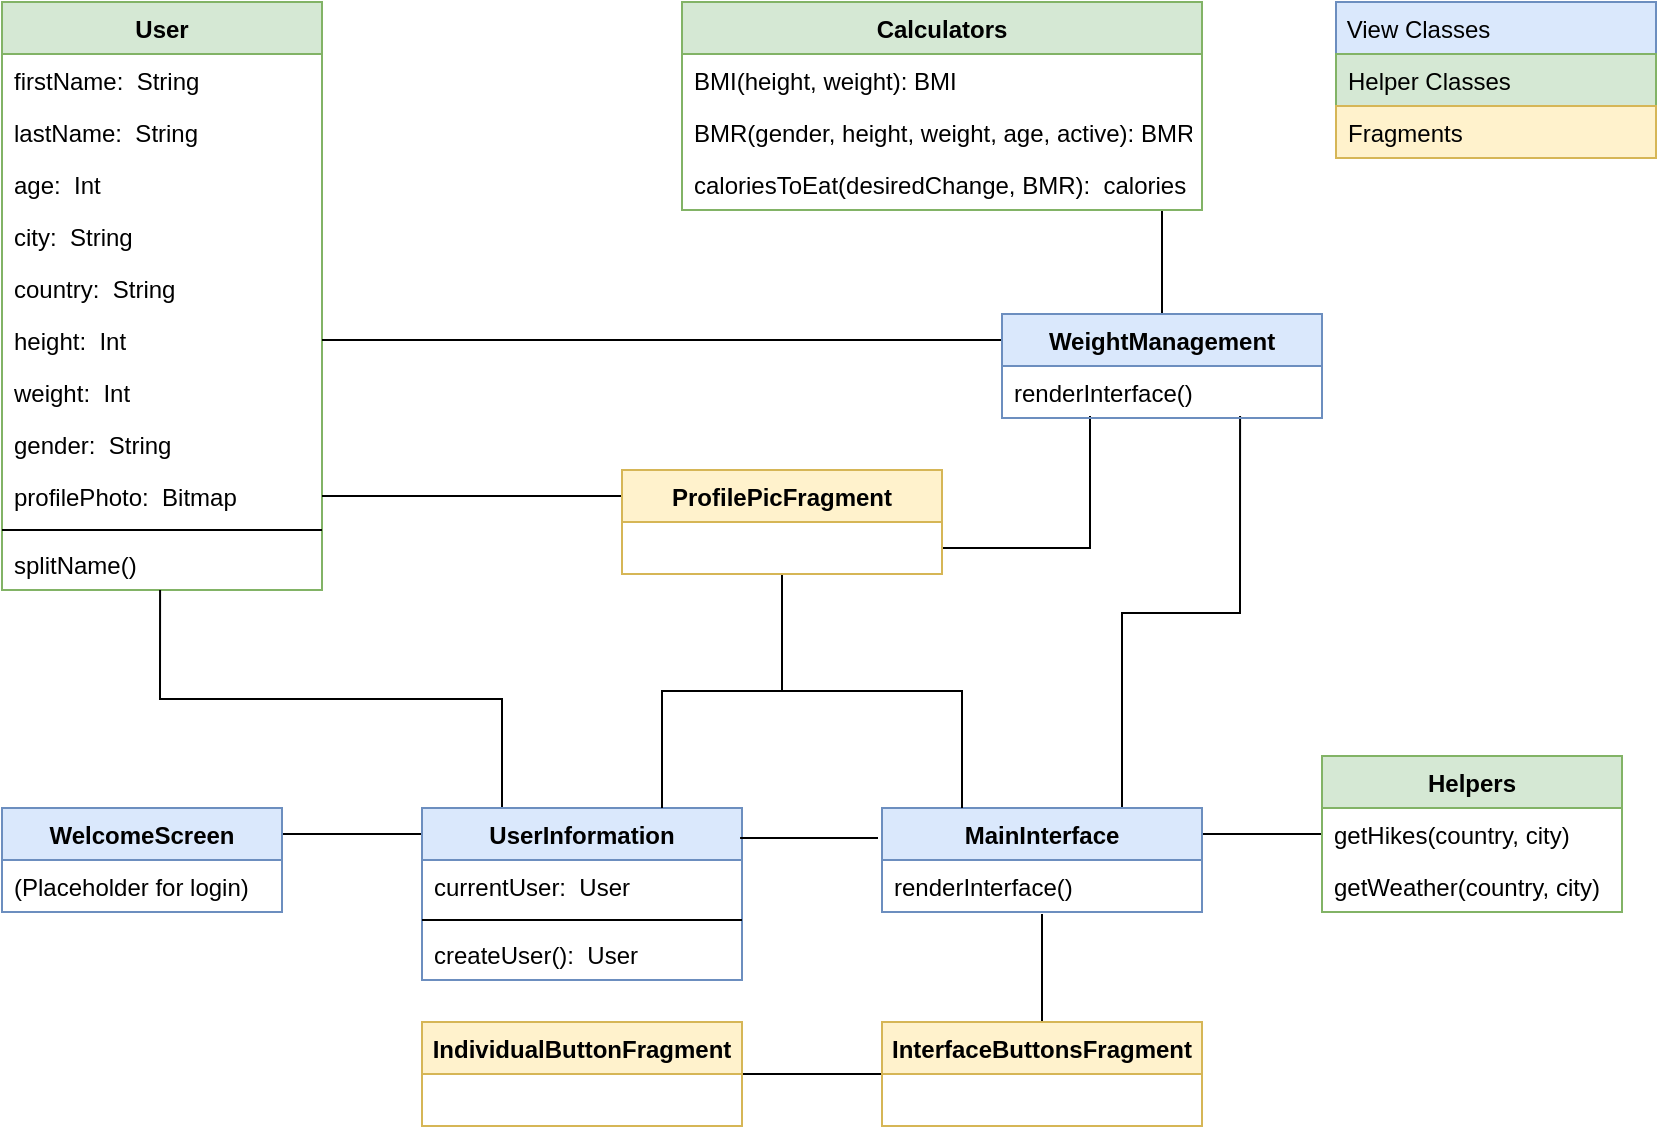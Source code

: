 <mxfile version="13.6.2" type="device"><diagram id="C5RBs43oDa-KdzZeNtuy" name="Page-1"><mxGraphModel dx="946" dy="680" grid="1" gridSize="10" guides="1" tooltips="1" connect="1" arrows="1" fold="1" page="1" pageScale="1" pageWidth="827" pageHeight="1169" math="0" shadow="0"><root><mxCell id="WIyWlLk6GJQsqaUBKTNV-0"/><mxCell id="WIyWlLk6GJQsqaUBKTNV-1" parent="WIyWlLk6GJQsqaUBKTNV-0"/><mxCell id="zkfFHV4jXpPFQw0GAbJ--0" value="User" style="swimlane;fontStyle=1;align=center;verticalAlign=top;childLayout=stackLayout;horizontal=1;startSize=26;horizontalStack=0;resizeParent=1;resizeLast=0;collapsible=1;marginBottom=0;rounded=0;shadow=0;strokeWidth=1;fillColor=#d5e8d4;strokeColor=#82b366;" parent="WIyWlLk6GJQsqaUBKTNV-1" vertex="1"><mxGeometry width="160" height="294" as="geometry"><mxRectangle x="220" y="120" width="160" height="26" as="alternateBounds"/></mxGeometry></mxCell><mxCell id="zkfFHV4jXpPFQw0GAbJ--1" value="firstName:  String" style="text;align=left;verticalAlign=top;spacingLeft=4;spacingRight=4;overflow=hidden;rotatable=0;points=[[0,0.5],[1,0.5]];portConstraint=eastwest;" parent="zkfFHV4jXpPFQw0GAbJ--0" vertex="1"><mxGeometry y="26" width="160" height="26" as="geometry"/></mxCell><mxCell id="zkfFHV4jXpPFQw0GAbJ--2" value="lastName:  String" style="text;align=left;verticalAlign=top;spacingLeft=4;spacingRight=4;overflow=hidden;rotatable=0;points=[[0,0.5],[1,0.5]];portConstraint=eastwest;rounded=0;shadow=0;html=0;" parent="zkfFHV4jXpPFQw0GAbJ--0" vertex="1"><mxGeometry y="52" width="160" height="26" as="geometry"/></mxCell><mxCell id="UcLhPS7GfNESytQywWHJ-11" value="age:  Int" style="text;strokeColor=none;fillColor=none;align=left;verticalAlign=top;spacingLeft=4;spacingRight=4;overflow=hidden;rotatable=0;points=[[0,0.5],[1,0.5]];portConstraint=eastwest;" vertex="1" parent="zkfFHV4jXpPFQw0GAbJ--0"><mxGeometry y="78" width="160" height="26" as="geometry"/></mxCell><mxCell id="UcLhPS7GfNESytQywWHJ-1" value="city:  String" style="text;strokeColor=none;fillColor=none;align=left;verticalAlign=top;spacingLeft=4;spacingRight=4;overflow=hidden;rotatable=0;points=[[0,0.5],[1,0.5]];portConstraint=eastwest;" vertex="1" parent="zkfFHV4jXpPFQw0GAbJ--0"><mxGeometry y="104" width="160" height="26" as="geometry"/></mxCell><mxCell id="UcLhPS7GfNESytQywWHJ-2" value="country:  String" style="text;strokeColor=none;fillColor=none;align=left;verticalAlign=top;spacingLeft=4;spacingRight=4;overflow=hidden;rotatable=0;points=[[0,0.5],[1,0.5]];portConstraint=eastwest;" vertex="1" parent="zkfFHV4jXpPFQw0GAbJ--0"><mxGeometry y="130" width="160" height="26" as="geometry"/></mxCell><mxCell id="UcLhPS7GfNESytQywWHJ-3" value="height:  Int" style="text;strokeColor=none;fillColor=none;align=left;verticalAlign=top;spacingLeft=4;spacingRight=4;overflow=hidden;rotatable=0;points=[[0,0.5],[1,0.5]];portConstraint=eastwest;" vertex="1" parent="zkfFHV4jXpPFQw0GAbJ--0"><mxGeometry y="156" width="160" height="26" as="geometry"/></mxCell><mxCell id="UcLhPS7GfNESytQywWHJ-5" value="weight:  Int" style="text;strokeColor=none;fillColor=none;align=left;verticalAlign=top;spacingLeft=4;spacingRight=4;overflow=hidden;rotatable=0;points=[[0,0.5],[1,0.5]];portConstraint=eastwest;" vertex="1" parent="zkfFHV4jXpPFQw0GAbJ--0"><mxGeometry y="182" width="160" height="26" as="geometry"/></mxCell><mxCell id="UcLhPS7GfNESytQywWHJ-4" value="gender:  String" style="text;strokeColor=none;fillColor=none;align=left;verticalAlign=top;spacingLeft=4;spacingRight=4;overflow=hidden;rotatable=0;points=[[0,0.5],[1,0.5]];portConstraint=eastwest;" vertex="1" parent="zkfFHV4jXpPFQw0GAbJ--0"><mxGeometry y="208" width="160" height="26" as="geometry"/></mxCell><mxCell id="zkfFHV4jXpPFQw0GAbJ--3" value="profilePhoto:  Bitmap " style="text;align=left;verticalAlign=top;spacingLeft=4;spacingRight=4;overflow=hidden;rotatable=0;points=[[0,0.5],[1,0.5]];portConstraint=eastwest;rounded=0;shadow=0;html=0;" parent="zkfFHV4jXpPFQw0GAbJ--0" vertex="1"><mxGeometry y="234" width="160" height="26" as="geometry"/></mxCell><mxCell id="zkfFHV4jXpPFQw0GAbJ--4" value="" style="line;html=1;strokeWidth=1;align=left;verticalAlign=middle;spacingTop=-1;spacingLeft=3;spacingRight=3;rotatable=0;labelPosition=right;points=[];portConstraint=eastwest;" parent="zkfFHV4jXpPFQw0GAbJ--0" vertex="1"><mxGeometry y="260" width="160" height="8" as="geometry"/></mxCell><mxCell id="zkfFHV4jXpPFQw0GAbJ--5" value="splitName()" style="text;align=left;verticalAlign=top;spacingLeft=4;spacingRight=4;overflow=hidden;rotatable=0;points=[[0,0.5],[1,0.5]];portConstraint=eastwest;" parent="zkfFHV4jXpPFQw0GAbJ--0" vertex="1"><mxGeometry y="268" width="160" height="26" as="geometry"/></mxCell><mxCell id="UcLhPS7GfNESytQywWHJ-36" style="rounded=0;orthogonalLoop=1;jettySize=auto;html=1;exitX=1;exitY=0.25;exitDx=0;exitDy=0;entryX=0;entryY=0.151;entryDx=0;entryDy=0;entryPerimeter=0;edgeStyle=orthogonalEdgeStyle;endArrow=none;endFill=0;" edge="1" parent="WIyWlLk6GJQsqaUBKTNV-1" source="UcLhPS7GfNESytQywWHJ-22" target="UcLhPS7GfNESytQywWHJ-18"><mxGeometry relative="1" as="geometry"><mxPoint x="190" y="460" as="targetPoint"/></mxGeometry></mxCell><mxCell id="UcLhPS7GfNESytQywWHJ-40" style="edgeStyle=orthogonalEdgeStyle;rounded=0;orthogonalLoop=1;jettySize=auto;html=1;exitX=0.25;exitY=0;exitDx=0;exitDy=0;entryX=0.494;entryY=1;entryDx=0;entryDy=0;entryPerimeter=0;endArrow=none;endFill=0;" edge="1" parent="WIyWlLk6GJQsqaUBKTNV-1" source="UcLhPS7GfNESytQywWHJ-18" target="zkfFHV4jXpPFQw0GAbJ--5"><mxGeometry relative="1" as="geometry"/></mxCell><mxCell id="UcLhPS7GfNESytQywWHJ-18" value="UserInformation&#10;" style="swimlane;fontStyle=1;align=center;verticalAlign=top;childLayout=stackLayout;horizontal=1;startSize=26;horizontalStack=0;resizeParent=1;resizeParentMax=0;resizeLast=0;collapsible=1;marginBottom=0;fillColor=#dae8fc;strokeColor=#6c8ebf;" vertex="1" parent="WIyWlLk6GJQsqaUBKTNV-1"><mxGeometry x="210" y="403" width="160" height="86" as="geometry"/></mxCell><mxCell id="UcLhPS7GfNESytQywWHJ-19" value="currentUser:  User" style="text;strokeColor=none;fillColor=none;align=left;verticalAlign=top;spacingLeft=4;spacingRight=4;overflow=hidden;rotatable=0;points=[[0,0.5],[1,0.5]];portConstraint=eastwest;" vertex="1" parent="UcLhPS7GfNESytQywWHJ-18"><mxGeometry y="26" width="160" height="26" as="geometry"/></mxCell><mxCell id="UcLhPS7GfNESytQywWHJ-20" value="" style="line;strokeWidth=1;fillColor=none;align=left;verticalAlign=middle;spacingTop=-1;spacingLeft=3;spacingRight=3;rotatable=0;labelPosition=right;points=[];portConstraint=eastwest;" vertex="1" parent="UcLhPS7GfNESytQywWHJ-18"><mxGeometry y="52" width="160" height="8" as="geometry"/></mxCell><mxCell id="UcLhPS7GfNESytQywWHJ-21" value="createUser():  User" style="text;strokeColor=none;fillColor=none;align=left;verticalAlign=top;spacingLeft=4;spacingRight=4;overflow=hidden;rotatable=0;points=[[0,0.5],[1,0.5]];portConstraint=eastwest;" vertex="1" parent="UcLhPS7GfNESytQywWHJ-18"><mxGeometry y="60" width="160" height="26" as="geometry"/></mxCell><mxCell id="UcLhPS7GfNESytQywWHJ-38" style="edgeStyle=orthogonalEdgeStyle;rounded=0;orthogonalLoop=1;jettySize=auto;html=1;exitX=0.5;exitY=0;exitDx=0;exitDy=0;entryX=0.5;entryY=1.038;entryDx=0;entryDy=0;entryPerimeter=0;endArrow=none;endFill=0;" edge="1" parent="WIyWlLk6GJQsqaUBKTNV-1" source="UcLhPS7GfNESytQywWHJ-30" target="UcLhPS7GfNESytQywWHJ-27"><mxGeometry relative="1" as="geometry"><mxPoint x="518.08" y="489.988" as="targetPoint"/></mxGeometry></mxCell><mxCell id="UcLhPS7GfNESytQywWHJ-39" style="edgeStyle=orthogonalEdgeStyle;rounded=0;orthogonalLoop=1;jettySize=auto;html=1;exitX=1;exitY=0.5;exitDx=0;exitDy=0;entryX=0;entryY=0.5;entryDx=0;entryDy=0;endArrow=none;endFill=0;" edge="1" parent="WIyWlLk6GJQsqaUBKTNV-1" source="UcLhPS7GfNESytQywWHJ-34" target="UcLhPS7GfNESytQywWHJ-30"><mxGeometry relative="1" as="geometry"/></mxCell><mxCell id="UcLhPS7GfNESytQywWHJ-37" style="edgeStyle=orthogonalEdgeStyle;rounded=0;orthogonalLoop=1;jettySize=auto;html=1;exitX=0.994;exitY=0.174;exitDx=0;exitDy=0;exitPerimeter=0;endArrow=none;endFill=0;" edge="1" parent="WIyWlLk6GJQsqaUBKTNV-1" source="UcLhPS7GfNESytQywWHJ-18"><mxGeometry relative="1" as="geometry"><mxPoint x="438" y="418" as="targetPoint"/></mxGeometry></mxCell><mxCell id="UcLhPS7GfNESytQywWHJ-43" style="edgeStyle=orthogonalEdgeStyle;rounded=0;orthogonalLoop=1;jettySize=auto;html=1;exitX=1;exitY=0.25;exitDx=0;exitDy=0;endArrow=none;endFill=0;" edge="1" parent="WIyWlLk6GJQsqaUBKTNV-1" source="UcLhPS7GfNESytQywWHJ-26" target="UcLhPS7GfNESytQywWHJ-12"><mxGeometry relative="1" as="geometry"><mxPoint x="630" y="500" as="targetPoint"/></mxGeometry></mxCell><mxCell id="UcLhPS7GfNESytQywWHJ-53" style="edgeStyle=orthogonalEdgeStyle;rounded=0;orthogonalLoop=1;jettySize=auto;html=1;exitX=0.75;exitY=0;exitDx=0;exitDy=0;entryX=0.744;entryY=0.962;entryDx=0;entryDy=0;entryPerimeter=0;endArrow=none;endFill=0;" edge="1" parent="WIyWlLk6GJQsqaUBKTNV-1" source="UcLhPS7GfNESytQywWHJ-26" target="UcLhPS7GfNESytQywWHJ-52"><mxGeometry relative="1" as="geometry"/></mxCell><mxCell id="UcLhPS7GfNESytQywWHJ-26" value="MainInterface" style="swimlane;fontStyle=1;align=center;verticalAlign=top;childLayout=stackLayout;horizontal=1;startSize=26;horizontalStack=0;resizeParent=1;resizeParentMax=0;resizeLast=0;collapsible=1;marginBottom=0;fillColor=#dae8fc;strokeColor=#6c8ebf;" vertex="1" parent="WIyWlLk6GJQsqaUBKTNV-1"><mxGeometry x="440" y="403" width="160" height="52" as="geometry"/></mxCell><mxCell id="UcLhPS7GfNESytQywWHJ-27" value="renderInterface()  " style="text;strokeColor=none;fillColor=none;align=left;verticalAlign=top;spacingLeft=4;spacingRight=4;overflow=hidden;rotatable=0;points=[[0,0.5],[1,0.5]];portConstraint=eastwest;" vertex="1" parent="UcLhPS7GfNESytQywWHJ-26"><mxGeometry y="26" width="160" height="26" as="geometry"/></mxCell><mxCell id="UcLhPS7GfNESytQywWHJ-46" style="edgeStyle=orthogonalEdgeStyle;rounded=0;orthogonalLoop=1;jettySize=auto;html=1;exitX=0.5;exitY=1;exitDx=0;exitDy=0;entryX=0.25;entryY=0;entryDx=0;entryDy=0;endArrow=none;endFill=0;" edge="1" parent="WIyWlLk6GJQsqaUBKTNV-1" source="UcLhPS7GfNESytQywWHJ-44" target="UcLhPS7GfNESytQywWHJ-26"><mxGeometry relative="1" as="geometry"/></mxCell><mxCell id="UcLhPS7GfNESytQywWHJ-47" style="edgeStyle=orthogonalEdgeStyle;rounded=0;orthogonalLoop=1;jettySize=auto;html=1;exitX=0;exitY=0.25;exitDx=0;exitDy=0;entryX=1;entryY=0.5;entryDx=0;entryDy=0;endArrow=none;endFill=0;" edge="1" parent="WIyWlLk6GJQsqaUBKTNV-1" source="UcLhPS7GfNESytQywWHJ-44" target="zkfFHV4jXpPFQw0GAbJ--3"><mxGeometry relative="1" as="geometry"/></mxCell><mxCell id="UcLhPS7GfNESytQywWHJ-22" value="WelcomeScreen" style="swimlane;fontStyle=1;childLayout=stackLayout;horizontal=1;startSize=26;fillColor=#dae8fc;horizontalStack=0;resizeParent=1;resizeParentMax=0;resizeLast=0;collapsible=1;marginBottom=0;strokeColor=#6c8ebf;" vertex="1" parent="WIyWlLk6GJQsqaUBKTNV-1"><mxGeometry y="403" width="140" height="52" as="geometry"/></mxCell><mxCell id="UcLhPS7GfNESytQywWHJ-23" value="(Placeholder for login)" style="text;strokeColor=none;fillColor=none;align=left;verticalAlign=top;spacingLeft=4;spacingRight=4;overflow=hidden;rotatable=0;points=[[0,0.5],[1,0.5]];portConstraint=eastwest;" vertex="1" parent="UcLhPS7GfNESytQywWHJ-22"><mxGeometry y="26" width="140" height="26" as="geometry"/></mxCell><mxCell id="UcLhPS7GfNESytQywWHJ-48" style="edgeStyle=orthogonalEdgeStyle;rounded=0;orthogonalLoop=1;jettySize=auto;html=1;exitX=0.5;exitY=1;exitDx=0;exitDy=0;entryX=0.75;entryY=0;entryDx=0;entryDy=0;endArrow=none;endFill=0;" edge="1" parent="WIyWlLk6GJQsqaUBKTNV-1" source="UcLhPS7GfNESytQywWHJ-44" target="UcLhPS7GfNESytQywWHJ-18"><mxGeometry relative="1" as="geometry"/></mxCell><mxCell id="UcLhPS7GfNESytQywWHJ-54" style="edgeStyle=orthogonalEdgeStyle;rounded=0;orthogonalLoop=1;jettySize=auto;html=1;exitX=1;exitY=0.75;exitDx=0;exitDy=0;entryX=0.275;entryY=0.962;entryDx=0;entryDy=0;entryPerimeter=0;endArrow=none;endFill=0;" edge="1" parent="WIyWlLk6GJQsqaUBKTNV-1" source="UcLhPS7GfNESytQywWHJ-44" target="UcLhPS7GfNESytQywWHJ-52"><mxGeometry relative="1" as="geometry"/></mxCell><mxCell id="UcLhPS7GfNESytQywWHJ-55" style="edgeStyle=orthogonalEdgeStyle;rounded=0;orthogonalLoop=1;jettySize=auto;html=1;exitX=0;exitY=0.25;exitDx=0;exitDy=0;entryX=1;entryY=0.5;entryDx=0;entryDy=0;endArrow=none;endFill=0;" edge="1" parent="WIyWlLk6GJQsqaUBKTNV-1" source="UcLhPS7GfNESytQywWHJ-49" target="UcLhPS7GfNESytQywWHJ-3"><mxGeometry relative="1" as="geometry"/></mxCell><mxCell id="UcLhPS7GfNESytQywWHJ-56" style="edgeStyle=orthogonalEdgeStyle;rounded=0;orthogonalLoop=1;jettySize=auto;html=1;endArrow=none;endFill=0;" edge="1" parent="WIyWlLk6GJQsqaUBKTNV-1" source="UcLhPS7GfNESytQywWHJ-49"><mxGeometry relative="1" as="geometry"><mxPoint x="580" y="104" as="targetPoint"/></mxGeometry></mxCell><mxCell id="UcLhPS7GfNESytQywWHJ-34" value="IndividualButtonFragment" style="swimlane;fontStyle=1;childLayout=stackLayout;horizontal=1;startSize=26;fillColor=#fff2cc;horizontalStack=0;resizeParent=1;resizeParentMax=0;resizeLast=0;collapsible=1;marginBottom=0;strokeColor=#d6b656;" vertex="1" parent="WIyWlLk6GJQsqaUBKTNV-1"><mxGeometry x="210" y="510" width="160" height="52" as="geometry"/></mxCell><mxCell id="UcLhPS7GfNESytQywWHJ-30" value="InterfaceButtonsFragment" style="swimlane;fontStyle=1;childLayout=stackLayout;horizontal=1;startSize=26;fillColor=#fff2cc;horizontalStack=0;resizeParent=1;resizeParentMax=0;resizeLast=0;collapsible=1;marginBottom=0;strokeColor=#d6b656;" vertex="1" parent="WIyWlLk6GJQsqaUBKTNV-1"><mxGeometry x="440" y="510" width="160" height="52" as="geometry"/></mxCell><mxCell id="UcLhPS7GfNESytQywWHJ-44" value="ProfilePicFragment" style="swimlane;fontStyle=1;childLayout=stackLayout;horizontal=1;startSize=26;fillColor=#fff2cc;horizontalStack=0;resizeParent=1;resizeParentMax=0;resizeLast=0;collapsible=1;marginBottom=0;strokeColor=#d6b656;" vertex="1" parent="WIyWlLk6GJQsqaUBKTNV-1"><mxGeometry x="310" y="234" width="160" height="52" as="geometry"/></mxCell><mxCell id="UcLhPS7GfNESytQywWHJ-49" value="WeightManagement" style="swimlane;fontStyle=1;align=center;verticalAlign=top;childLayout=stackLayout;horizontal=1;startSize=26;horizontalStack=0;resizeParent=1;resizeParentMax=0;resizeLast=0;collapsible=1;marginBottom=0;fillColor=#dae8fc;strokeColor=#6c8ebf;" vertex="1" parent="WIyWlLk6GJQsqaUBKTNV-1"><mxGeometry x="500" y="156" width="160" height="52" as="geometry"/></mxCell><mxCell id="UcLhPS7GfNESytQywWHJ-52" value="renderInterface()" style="text;strokeColor=none;fillColor=none;align=left;verticalAlign=top;spacingLeft=4;spacingRight=4;overflow=hidden;rotatable=0;points=[[0,0.5],[1,0.5]];portConstraint=eastwest;" vertex="1" parent="UcLhPS7GfNESytQywWHJ-49"><mxGeometry y="26" width="160" height="26" as="geometry"/></mxCell><mxCell id="UcLhPS7GfNESytQywWHJ-59" value=" View Classes" style="swimlane;fontStyle=0;align=left;verticalAlign=top;childLayout=stackLayout;horizontal=1;startSize=26;horizontalStack=0;resizeParent=1;resizeParentMax=0;resizeLast=0;collapsible=1;marginBottom=0;fillColor=#dae8fc;strokeColor=#6c8ebf;" vertex="1" parent="WIyWlLk6GJQsqaUBKTNV-1"><mxGeometry x="667" width="160" height="78" as="geometry"/></mxCell><mxCell id="UcLhPS7GfNESytQywWHJ-60" value="Helper Classes" style="text;strokeColor=#82b366;fillColor=#d5e8d4;align=left;verticalAlign=top;spacingLeft=4;spacingRight=4;overflow=hidden;rotatable=0;points=[[0,0.5],[1,0.5]];portConstraint=eastwest;" vertex="1" parent="UcLhPS7GfNESytQywWHJ-59"><mxGeometry y="26" width="160" height="26" as="geometry"/></mxCell><mxCell id="UcLhPS7GfNESytQywWHJ-62" value="Fragments" style="text;strokeColor=#d6b656;fillColor=#fff2cc;align=left;verticalAlign=top;spacingLeft=4;spacingRight=4;overflow=hidden;rotatable=0;points=[[0,0.5],[1,0.5]];portConstraint=eastwest;" vertex="1" parent="UcLhPS7GfNESytQywWHJ-59"><mxGeometry y="52" width="160" height="26" as="geometry"/></mxCell><mxCell id="UcLhPS7GfNESytQywWHJ-6" value="Calculators" style="swimlane;fontStyle=1;align=center;verticalAlign=top;childLayout=stackLayout;horizontal=1;startSize=26;horizontalStack=0;resizeParent=1;resizeParentMax=0;resizeLast=0;collapsible=1;marginBottom=0;fillColor=#d5e8d4;strokeColor=#82b366;" vertex="1" parent="WIyWlLk6GJQsqaUBKTNV-1"><mxGeometry x="340" width="260" height="104" as="geometry"/></mxCell><mxCell id="UcLhPS7GfNESytQywWHJ-9" value="BMI(height, weight): BMI" style="text;strokeColor=none;fillColor=none;align=left;verticalAlign=top;spacingLeft=4;spacingRight=4;overflow=hidden;rotatable=0;points=[[0,0.5],[1,0.5]];portConstraint=eastwest;" vertex="1" parent="UcLhPS7GfNESytQywWHJ-6"><mxGeometry y="26" width="260" height="26" as="geometry"/></mxCell><mxCell id="UcLhPS7GfNESytQywWHJ-16" value="BMR(gender, height, weight, age, active): BMR" style="text;strokeColor=none;fillColor=none;align=left;verticalAlign=top;spacingLeft=4;spacingRight=4;overflow=hidden;rotatable=0;points=[[0,0.5],[1,0.5]];portConstraint=eastwest;" vertex="1" parent="UcLhPS7GfNESytQywWHJ-6"><mxGeometry y="52" width="260" height="26" as="geometry"/></mxCell><mxCell id="UcLhPS7GfNESytQywWHJ-17" value="caloriesToEat(desiredChange, BMR):  calories" style="text;strokeColor=none;fillColor=none;align=left;verticalAlign=top;spacingLeft=4;spacingRight=4;overflow=hidden;rotatable=0;points=[[0,0.5],[1,0.5]];portConstraint=eastwest;" vertex="1" parent="UcLhPS7GfNESytQywWHJ-6"><mxGeometry y="78" width="260" height="26" as="geometry"/></mxCell><mxCell id="UcLhPS7GfNESytQywWHJ-12" value="Helpers" style="swimlane;fontStyle=1;childLayout=stackLayout;horizontal=1;startSize=26;fillColor=#d5e8d4;horizontalStack=0;resizeParent=1;resizeParentMax=0;resizeLast=0;collapsible=1;marginBottom=0;strokeColor=#82b366;" vertex="1" parent="WIyWlLk6GJQsqaUBKTNV-1"><mxGeometry x="660" y="377" width="150" height="78" as="geometry"/></mxCell><mxCell id="UcLhPS7GfNESytQywWHJ-13" value="getHikes(country, city)" style="text;strokeColor=none;fillColor=none;align=left;verticalAlign=top;spacingLeft=4;spacingRight=4;overflow=hidden;rotatable=0;points=[[0,0.5],[1,0.5]];portConstraint=eastwest;" vertex="1" parent="UcLhPS7GfNESytQywWHJ-12"><mxGeometry y="26" width="150" height="26" as="geometry"/></mxCell><mxCell id="UcLhPS7GfNESytQywWHJ-14" value="getWeather(country, city)" style="text;strokeColor=none;fillColor=none;align=left;verticalAlign=top;spacingLeft=4;spacingRight=4;overflow=hidden;rotatable=0;points=[[0,0.5],[1,0.5]];portConstraint=eastwest;" vertex="1" parent="UcLhPS7GfNESytQywWHJ-12"><mxGeometry y="52" width="150" height="26" as="geometry"/></mxCell></root></mxGraphModel></diagram></mxfile>